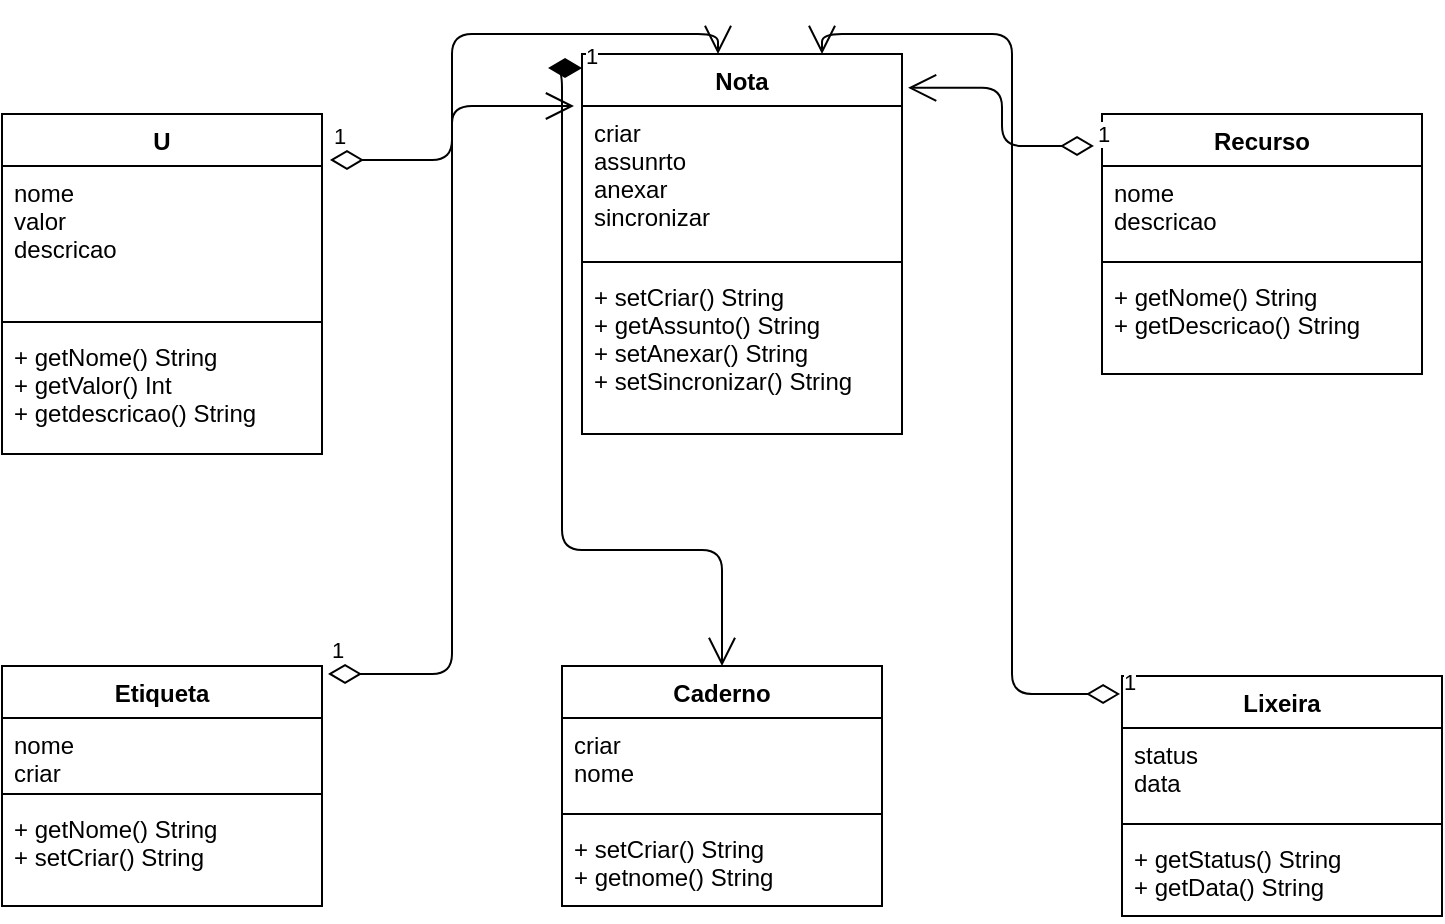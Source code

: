 <mxfile version="10.7.5" type="device"><diagram id="ZhkFviDhkOP913KJHZIj" name="Page-1"><mxGraphModel dx="1991" dy="2236" grid="1" gridSize="10" guides="1" tooltips="1" connect="1" arrows="1" fold="1" page="1" pageScale="1" pageWidth="827" pageHeight="1169" math="0" shadow="0"><root><mxCell id="0"/><mxCell id="1" parent="0"/><mxCell id="4AMXGjJrGNw-KN_hbbR5-1" value="U" style="swimlane;fontStyle=1;align=center;verticalAlign=top;childLayout=stackLayout;horizontal=1;startSize=26;horizontalStack=0;resizeParent=1;resizeParentMax=0;resizeLast=0;collapsible=1;marginBottom=0;" vertex="1" parent="1"><mxGeometry x="30" y="-1067" width="160" height="170" as="geometry"/></mxCell><mxCell id="4AMXGjJrGNw-KN_hbbR5-2" value="nome&#10;valor&#10;descricao&#10;&#10;" style="text;strokeColor=none;fillColor=none;align=left;verticalAlign=top;spacingLeft=4;spacingRight=4;overflow=hidden;rotatable=0;points=[[0,0.5],[1,0.5]];portConstraint=eastwest;" vertex="1" parent="4AMXGjJrGNw-KN_hbbR5-1"><mxGeometry y="26" width="160" height="74" as="geometry"/></mxCell><mxCell id="4AMXGjJrGNw-KN_hbbR5-3" value="" style="line;strokeWidth=1;fillColor=none;align=left;verticalAlign=middle;spacingTop=-1;spacingLeft=3;spacingRight=3;rotatable=0;labelPosition=right;points=[];portConstraint=eastwest;" vertex="1" parent="4AMXGjJrGNw-KN_hbbR5-1"><mxGeometry y="100" width="160" height="8" as="geometry"/></mxCell><mxCell id="4AMXGjJrGNw-KN_hbbR5-4" value="+ getNome() String&#10;+ getValor() Int&#10;+ getdescricao() String&#10;" style="text;strokeColor=none;fillColor=none;align=left;verticalAlign=top;spacingLeft=4;spacingRight=4;overflow=hidden;rotatable=0;points=[[0,0.5],[1,0.5]];portConstraint=eastwest;" vertex="1" parent="4AMXGjJrGNw-KN_hbbR5-1"><mxGeometry y="108" width="160" height="62" as="geometry"/></mxCell><mxCell id="4AMXGjJrGNw-KN_hbbR5-5" value="Nota" style="swimlane;fontStyle=1;align=center;verticalAlign=top;childLayout=stackLayout;horizontal=1;startSize=26;horizontalStack=0;resizeParent=1;resizeParentMax=0;resizeLast=0;collapsible=1;marginBottom=0;" vertex="1" parent="1"><mxGeometry x="320" y="-1097" width="160" height="190" as="geometry"/></mxCell><mxCell id="4AMXGjJrGNw-KN_hbbR5-6" value="criar&#10;assunrto&#10;anexar&#10;sincronizar&#10;" style="text;strokeColor=none;fillColor=none;align=left;verticalAlign=top;spacingLeft=4;spacingRight=4;overflow=hidden;rotatable=0;points=[[0,0.5],[1,0.5]];portConstraint=eastwest;" vertex="1" parent="4AMXGjJrGNw-KN_hbbR5-5"><mxGeometry y="26" width="160" height="74" as="geometry"/></mxCell><mxCell id="4AMXGjJrGNw-KN_hbbR5-7" value="" style="line;strokeWidth=1;fillColor=none;align=left;verticalAlign=middle;spacingTop=-1;spacingLeft=3;spacingRight=3;rotatable=0;labelPosition=right;points=[];portConstraint=eastwest;" vertex="1" parent="4AMXGjJrGNw-KN_hbbR5-5"><mxGeometry y="100" width="160" height="8" as="geometry"/></mxCell><mxCell id="4AMXGjJrGNw-KN_hbbR5-8" value="+ setCriar() String&#10;+ getAssunto() String&#10;+ setAnexar() String&#10;+ setSincronizar() String&#10;" style="text;strokeColor=none;fillColor=none;align=left;verticalAlign=top;spacingLeft=4;spacingRight=4;overflow=hidden;rotatable=0;points=[[0,0.5],[1,0.5]];portConstraint=eastwest;" vertex="1" parent="4AMXGjJrGNw-KN_hbbR5-5"><mxGeometry y="108" width="160" height="82" as="geometry"/></mxCell><mxCell id="4AMXGjJrGNw-KN_hbbR5-9" value="Recurso" style="swimlane;fontStyle=1;align=center;verticalAlign=top;childLayout=stackLayout;horizontal=1;startSize=26;horizontalStack=0;resizeParent=1;resizeParentMax=0;resizeLast=0;collapsible=1;marginBottom=0;" vertex="1" parent="1"><mxGeometry x="580" y="-1067" width="160" height="130" as="geometry"/></mxCell><mxCell id="4AMXGjJrGNw-KN_hbbR5-10" value="nome&#10;descricao&#10;" style="text;strokeColor=none;fillColor=none;align=left;verticalAlign=top;spacingLeft=4;spacingRight=4;overflow=hidden;rotatable=0;points=[[0,0.5],[1,0.5]];portConstraint=eastwest;" vertex="1" parent="4AMXGjJrGNw-KN_hbbR5-9"><mxGeometry y="26" width="160" height="44" as="geometry"/></mxCell><mxCell id="4AMXGjJrGNw-KN_hbbR5-11" value="" style="line;strokeWidth=1;fillColor=none;align=left;verticalAlign=middle;spacingTop=-1;spacingLeft=3;spacingRight=3;rotatable=0;labelPosition=right;points=[];portConstraint=eastwest;" vertex="1" parent="4AMXGjJrGNw-KN_hbbR5-9"><mxGeometry y="70" width="160" height="8" as="geometry"/></mxCell><mxCell id="4AMXGjJrGNw-KN_hbbR5-12" value="+ getNome() String&#10;+ getDescricao() String&#10;" style="text;strokeColor=none;fillColor=none;align=left;verticalAlign=top;spacingLeft=4;spacingRight=4;overflow=hidden;rotatable=0;points=[[0,0.5],[1,0.5]];portConstraint=eastwest;" vertex="1" parent="4AMXGjJrGNw-KN_hbbR5-9"><mxGeometry y="78" width="160" height="52" as="geometry"/></mxCell><mxCell id="4AMXGjJrGNw-KN_hbbR5-13" value="Etiqueta" style="swimlane;fontStyle=1;align=center;verticalAlign=top;childLayout=stackLayout;horizontal=1;startSize=26;horizontalStack=0;resizeParent=1;resizeParentMax=0;resizeLast=0;collapsible=1;marginBottom=0;" vertex="1" parent="1"><mxGeometry x="30" y="-791" width="160" height="120" as="geometry"/></mxCell><mxCell id="4AMXGjJrGNw-KN_hbbR5-14" value="nome&#10;criar&#10;&#10;" style="text;strokeColor=none;fillColor=none;align=left;verticalAlign=top;spacingLeft=4;spacingRight=4;overflow=hidden;rotatable=0;points=[[0,0.5],[1,0.5]];portConstraint=eastwest;" vertex="1" parent="4AMXGjJrGNw-KN_hbbR5-13"><mxGeometry y="26" width="160" height="34" as="geometry"/></mxCell><mxCell id="4AMXGjJrGNw-KN_hbbR5-15" value="" style="line;strokeWidth=1;fillColor=none;align=left;verticalAlign=middle;spacingTop=-1;spacingLeft=3;spacingRight=3;rotatable=0;labelPosition=right;points=[];portConstraint=eastwest;" vertex="1" parent="4AMXGjJrGNw-KN_hbbR5-13"><mxGeometry y="60" width="160" height="8" as="geometry"/></mxCell><mxCell id="4AMXGjJrGNw-KN_hbbR5-16" value="+ getNome() String&#10;+ setCriar() String&#10;" style="text;strokeColor=none;fillColor=none;align=left;verticalAlign=top;spacingLeft=4;spacingRight=4;overflow=hidden;rotatable=0;points=[[0,0.5],[1,0.5]];portConstraint=eastwest;" vertex="1" parent="4AMXGjJrGNw-KN_hbbR5-13"><mxGeometry y="68" width="160" height="52" as="geometry"/></mxCell><mxCell id="4AMXGjJrGNw-KN_hbbR5-29" value="Caderno" style="swimlane;fontStyle=1;align=center;verticalAlign=top;childLayout=stackLayout;horizontal=1;startSize=26;horizontalStack=0;resizeParent=1;resizeParentMax=0;resizeLast=0;collapsible=1;marginBottom=0;" vertex="1" parent="1"><mxGeometry x="310" y="-791" width="160" height="120" as="geometry"/></mxCell><mxCell id="4AMXGjJrGNw-KN_hbbR5-30" value="criar&#10;nome&#10;" style="text;strokeColor=none;fillColor=none;align=left;verticalAlign=top;spacingLeft=4;spacingRight=4;overflow=hidden;rotatable=0;points=[[0,0.5],[1,0.5]];portConstraint=eastwest;" vertex="1" parent="4AMXGjJrGNw-KN_hbbR5-29"><mxGeometry y="26" width="160" height="44" as="geometry"/></mxCell><mxCell id="4AMXGjJrGNw-KN_hbbR5-31" value="" style="line;strokeWidth=1;fillColor=none;align=left;verticalAlign=middle;spacingTop=-1;spacingLeft=3;spacingRight=3;rotatable=0;labelPosition=right;points=[];portConstraint=eastwest;" vertex="1" parent="4AMXGjJrGNw-KN_hbbR5-29"><mxGeometry y="70" width="160" height="8" as="geometry"/></mxCell><mxCell id="4AMXGjJrGNw-KN_hbbR5-32" value="+ setCriar() String&#10;+ getnome() String&#10;" style="text;strokeColor=none;fillColor=none;align=left;verticalAlign=top;spacingLeft=4;spacingRight=4;overflow=hidden;rotatable=0;points=[[0,0.5],[1,0.5]];portConstraint=eastwest;" vertex="1" parent="4AMXGjJrGNw-KN_hbbR5-29"><mxGeometry y="78" width="160" height="42" as="geometry"/></mxCell><mxCell id="4AMXGjJrGNw-KN_hbbR5-33" value="Lixeira" style="swimlane;fontStyle=1;align=center;verticalAlign=top;childLayout=stackLayout;horizontal=1;startSize=26;horizontalStack=0;resizeParent=1;resizeParentMax=0;resizeLast=0;collapsible=1;marginBottom=0;" vertex="1" parent="1"><mxGeometry x="590" y="-786" width="160" height="120" as="geometry"/></mxCell><mxCell id="4AMXGjJrGNw-KN_hbbR5-34" value="status&#10;data&#10;" style="text;strokeColor=none;fillColor=none;align=left;verticalAlign=top;spacingLeft=4;spacingRight=4;overflow=hidden;rotatable=0;points=[[0,0.5],[1,0.5]];portConstraint=eastwest;" vertex="1" parent="4AMXGjJrGNw-KN_hbbR5-33"><mxGeometry y="26" width="160" height="44" as="geometry"/></mxCell><mxCell id="4AMXGjJrGNw-KN_hbbR5-35" value="" style="line;strokeWidth=1;fillColor=none;align=left;verticalAlign=middle;spacingTop=-1;spacingLeft=3;spacingRight=3;rotatable=0;labelPosition=right;points=[];portConstraint=eastwest;" vertex="1" parent="4AMXGjJrGNw-KN_hbbR5-33"><mxGeometry y="70" width="160" height="8" as="geometry"/></mxCell><mxCell id="4AMXGjJrGNw-KN_hbbR5-36" value="+ getStatus() String&#10;+ getData() String&#10;" style="text;strokeColor=none;fillColor=none;align=left;verticalAlign=top;spacingLeft=4;spacingRight=4;overflow=hidden;rotatable=0;points=[[0,0.5],[1,0.5]];portConstraint=eastwest;" vertex="1" parent="4AMXGjJrGNw-KN_hbbR5-33"><mxGeometry y="78" width="160" height="42" as="geometry"/></mxCell><mxCell id="4AMXGjJrGNw-KN_hbbR5-37" value="1" style="endArrow=open;html=1;endSize=12;startArrow=diamondThin;startSize=14;startFill=0;edgeStyle=orthogonalEdgeStyle;align=left;verticalAlign=bottom;entryX=-0.025;entryY=0;entryDx=0;entryDy=0;entryPerimeter=0;exitX=1.025;exitY=-0.041;exitDx=0;exitDy=0;exitPerimeter=0;" edge="1" parent="1" source="4AMXGjJrGNw-KN_hbbR5-2" target="4AMXGjJrGNw-KN_hbbR5-6"><mxGeometry x="-1" y="3" relative="1" as="geometry"><mxPoint x="180" y="-987" as="sourcePoint"/><mxPoint x="340" y="-987" as="targetPoint"/><Array as="points"><mxPoint x="255" y="-1044"/><mxPoint x="255" y="-1071"/></Array></mxGeometry></mxCell><mxCell id="4AMXGjJrGNw-KN_hbbR5-38" value="1" style="endArrow=open;html=1;endSize=12;startArrow=diamondThin;startSize=14;startFill=0;edgeStyle=orthogonalEdgeStyle;align=left;verticalAlign=bottom;entryX=1.019;entryY=0.089;entryDx=0;entryDy=0;entryPerimeter=0;exitX=-0.025;exitY=0.123;exitDx=0;exitDy=0;exitPerimeter=0;" edge="1" parent="1" source="4AMXGjJrGNw-KN_hbbR5-9" target="4AMXGjJrGNw-KN_hbbR5-5"><mxGeometry x="-1" y="3" relative="1" as="geometry"><mxPoint x="570" y="-987" as="sourcePoint"/><mxPoint x="640" y="-1017" as="targetPoint"/></mxGeometry></mxCell><mxCell id="4AMXGjJrGNw-KN_hbbR5-41" value="1" style="endArrow=open;html=1;endSize=12;startArrow=diamondThin;startSize=14;startFill=1;edgeStyle=orthogonalEdgeStyle;align=left;verticalAlign=bottom;exitX=0;exitY=0.037;exitDx=0;exitDy=0;exitPerimeter=0;" edge="1" parent="1" source="4AMXGjJrGNw-KN_hbbR5-5" target="4AMXGjJrGNw-KN_hbbR5-29"><mxGeometry x="-1" y="3" relative="1" as="geometry"><mxPoint x="190" y="-837" as="sourcePoint"/><mxPoint x="350" y="-837" as="targetPoint"/></mxGeometry></mxCell><mxCell id="4AMXGjJrGNw-KN_hbbR5-42" value="1" style="endArrow=open;html=1;endSize=12;startArrow=diamondThin;startSize=14;startFill=0;edgeStyle=orthogonalEdgeStyle;align=left;verticalAlign=bottom;exitX=1.019;exitY=0.033;exitDx=0;exitDy=0;exitPerimeter=0;entryX=0.425;entryY=0;entryDx=0;entryDy=0;entryPerimeter=0;" edge="1" parent="1" source="4AMXGjJrGNw-KN_hbbR5-13" target="4AMXGjJrGNw-KN_hbbR5-5"><mxGeometry x="-1" y="3" relative="1" as="geometry"><mxPoint x="30" y="-647" as="sourcePoint"/><mxPoint x="190" y="-647" as="targetPoint"/></mxGeometry></mxCell><mxCell id="4AMXGjJrGNw-KN_hbbR5-43" value="1" style="endArrow=open;html=1;endSize=12;startArrow=diamondThin;startSize=14;startFill=0;edgeStyle=orthogonalEdgeStyle;align=left;verticalAlign=bottom;exitX=-0.006;exitY=0.075;exitDx=0;exitDy=0;exitPerimeter=0;entryX=0.75;entryY=0;entryDx=0;entryDy=0;" edge="1" parent="1" source="4AMXGjJrGNw-KN_hbbR5-33" target="4AMXGjJrGNw-KN_hbbR5-5"><mxGeometry x="-1" y="3" relative="1" as="geometry"><mxPoint x="110" y="-647" as="sourcePoint"/><mxPoint x="270" y="-647" as="targetPoint"/></mxGeometry></mxCell></root></mxGraphModel></diagram></mxfile>